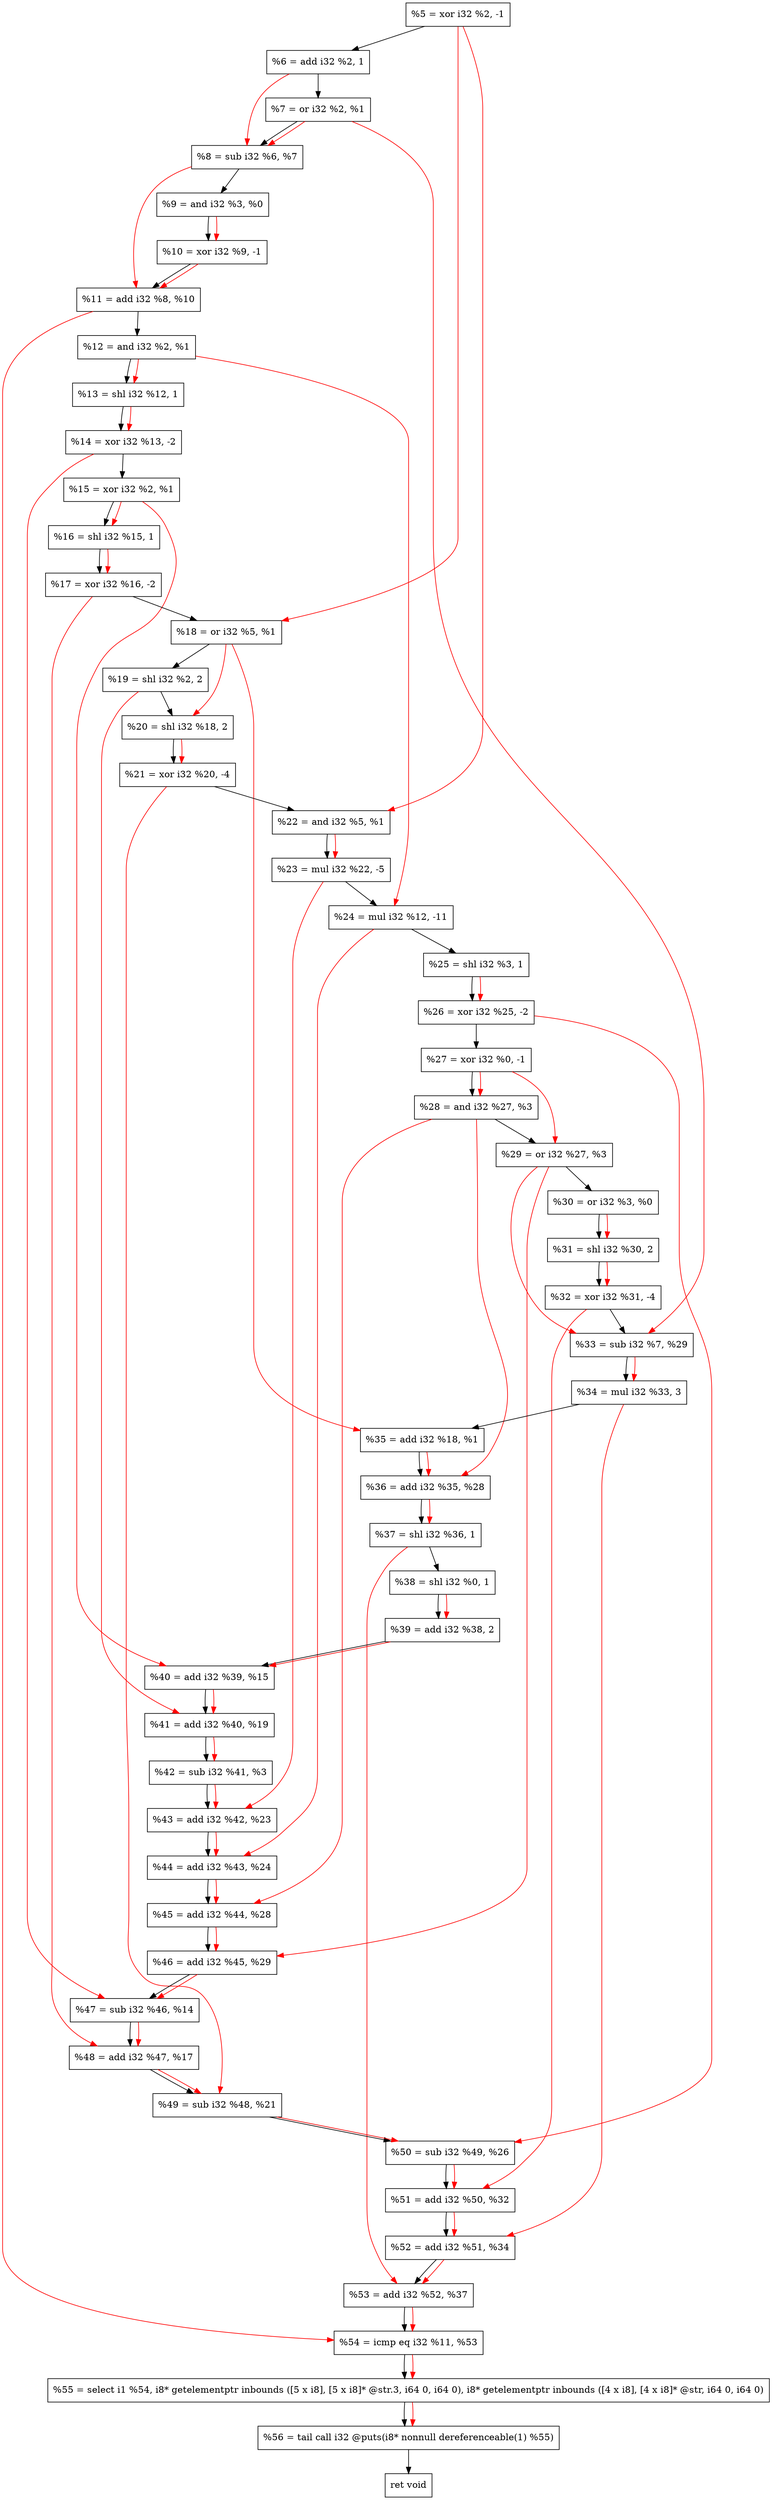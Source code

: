 digraph "DFG for'crackme' function" {
	Node0x1436d90[shape=record, label="  %5 = xor i32 %2, -1"];
	Node0x1436e30[shape=record, label="  %6 = add i32 %2, 1"];
	Node0x1436ea0[shape=record, label="  %7 = or i32 %2, %1"];
	Node0x1436f10[shape=record, label="  %8 = sub i32 %6, %7"];
	Node0x1436f80[shape=record, label="  %9 = and i32 %3, %0"];
	Node0x1436ff0[shape=record, label="  %10 = xor i32 %9, -1"];
	Node0x1437060[shape=record, label="  %11 = add i32 %8, %10"];
	Node0x14370d0[shape=record, label="  %12 = and i32 %2, %1"];
	Node0x1437140[shape=record, label="  %13 = shl i32 %12, 1"];
	Node0x14371e0[shape=record, label="  %14 = xor i32 %13, -2"];
	Node0x1437250[shape=record, label="  %15 = xor i32 %2, %1"];
	Node0x14372c0[shape=record, label="  %16 = shl i32 %15, 1"];
	Node0x1437330[shape=record, label="  %17 = xor i32 %16, -2"];
	Node0x14373a0[shape=record, label="  %18 = or i32 %5, %1"];
	Node0x1437440[shape=record, label="  %19 = shl i32 %2, 2"];
	Node0x14374b0[shape=record, label="  %20 = shl i32 %18, 2"];
	Node0x1437550[shape=record, label="  %21 = xor i32 %20, -4"];
	Node0x14375c0[shape=record, label="  %22 = and i32 %5, %1"];
	Node0x1437660[shape=record, label="  %23 = mul i32 %22, -5"];
	Node0x1437700[shape=record, label="  %24 = mul i32 %12, -11"];
	Node0x1437770[shape=record, label="  %25 = shl i32 %3, 1"];
	Node0x14377e0[shape=record, label="  %26 = xor i32 %25, -2"];
	Node0x1437850[shape=record, label="  %27 = xor i32 %0, -1"];
	Node0x14378c0[shape=record, label="  %28 = and i32 %27, %3"];
	Node0x1437930[shape=record, label="  %29 = or i32 %27, %3"];
	Node0x14379a0[shape=record, label="  %30 = or i32 %3, %0"];
	Node0x1437a10[shape=record, label="  %31 = shl i32 %30, 2"];
	Node0x1437a80[shape=record, label="  %32 = xor i32 %31, -4"];
	Node0x1437d00[shape=record, label="  %33 = sub i32 %7, %29"];
	Node0x1437da0[shape=record, label="  %34 = mul i32 %33, 3"];
	Node0x1437e10[shape=record, label="  %35 = add i32 %18, %1"];
	Node0x1437e80[shape=record, label="  %36 = add i32 %35, %28"];
	Node0x1437ef0[shape=record, label="  %37 = shl i32 %36, 1"];
	Node0x1437f60[shape=record, label="  %38 = shl i32 %0, 1"];
	Node0x1437fd0[shape=record, label="  %39 = add i32 %38, 2"];
	Node0x1438040[shape=record, label="  %40 = add i32 %39, %15"];
	Node0x14380b0[shape=record, label="  %41 = add i32 %40, %19"];
	Node0x1438120[shape=record, label="  %42 = sub i32 %41, %3"];
	Node0x1438190[shape=record, label="  %43 = add i32 %42, %23"];
	Node0x1438200[shape=record, label="  %44 = add i32 %43, %24"];
	Node0x1438270[shape=record, label="  %45 = add i32 %44, %28"];
	Node0x14382e0[shape=record, label="  %46 = add i32 %45, %29"];
	Node0x1438350[shape=record, label="  %47 = sub i32 %46, %14"];
	Node0x14383c0[shape=record, label="  %48 = add i32 %47, %17"];
	Node0x1438430[shape=record, label="  %49 = sub i32 %48, %21"];
	Node0x14384a0[shape=record, label="  %50 = sub i32 %49, %26"];
	Node0x1438510[shape=record, label="  %51 = add i32 %50, %32"];
	Node0x1438580[shape=record, label="  %52 = add i32 %51, %34"];
	Node0x14385f0[shape=record, label="  %53 = add i32 %52, %37"];
	Node0x1438660[shape=record, label="  %54 = icmp eq i32 %11, %53"];
	Node0x13d7268[shape=record, label="  %55 = select i1 %54, i8* getelementptr inbounds ([5 x i8], [5 x i8]* @str.3, i64 0, i64 0), i8* getelementptr inbounds ([4 x i8], [4 x i8]* @str, i64 0, i64 0)"];
	Node0x1438b00[shape=record, label="  %56 = tail call i32 @puts(i8* nonnull dereferenceable(1) %55)"];
	Node0x1438b50[shape=record, label="  ret void"];
	Node0x1436d90 -> Node0x1436e30;
	Node0x1436e30 -> Node0x1436ea0;
	Node0x1436ea0 -> Node0x1436f10;
	Node0x1436f10 -> Node0x1436f80;
	Node0x1436f80 -> Node0x1436ff0;
	Node0x1436ff0 -> Node0x1437060;
	Node0x1437060 -> Node0x14370d0;
	Node0x14370d0 -> Node0x1437140;
	Node0x1437140 -> Node0x14371e0;
	Node0x14371e0 -> Node0x1437250;
	Node0x1437250 -> Node0x14372c0;
	Node0x14372c0 -> Node0x1437330;
	Node0x1437330 -> Node0x14373a0;
	Node0x14373a0 -> Node0x1437440;
	Node0x1437440 -> Node0x14374b0;
	Node0x14374b0 -> Node0x1437550;
	Node0x1437550 -> Node0x14375c0;
	Node0x14375c0 -> Node0x1437660;
	Node0x1437660 -> Node0x1437700;
	Node0x1437700 -> Node0x1437770;
	Node0x1437770 -> Node0x14377e0;
	Node0x14377e0 -> Node0x1437850;
	Node0x1437850 -> Node0x14378c0;
	Node0x14378c0 -> Node0x1437930;
	Node0x1437930 -> Node0x14379a0;
	Node0x14379a0 -> Node0x1437a10;
	Node0x1437a10 -> Node0x1437a80;
	Node0x1437a80 -> Node0x1437d00;
	Node0x1437d00 -> Node0x1437da0;
	Node0x1437da0 -> Node0x1437e10;
	Node0x1437e10 -> Node0x1437e80;
	Node0x1437e80 -> Node0x1437ef0;
	Node0x1437ef0 -> Node0x1437f60;
	Node0x1437f60 -> Node0x1437fd0;
	Node0x1437fd0 -> Node0x1438040;
	Node0x1438040 -> Node0x14380b0;
	Node0x14380b0 -> Node0x1438120;
	Node0x1438120 -> Node0x1438190;
	Node0x1438190 -> Node0x1438200;
	Node0x1438200 -> Node0x1438270;
	Node0x1438270 -> Node0x14382e0;
	Node0x14382e0 -> Node0x1438350;
	Node0x1438350 -> Node0x14383c0;
	Node0x14383c0 -> Node0x1438430;
	Node0x1438430 -> Node0x14384a0;
	Node0x14384a0 -> Node0x1438510;
	Node0x1438510 -> Node0x1438580;
	Node0x1438580 -> Node0x14385f0;
	Node0x14385f0 -> Node0x1438660;
	Node0x1438660 -> Node0x13d7268;
	Node0x13d7268 -> Node0x1438b00;
	Node0x1438b00 -> Node0x1438b50;
edge [color=red]
	Node0x1436e30 -> Node0x1436f10;
	Node0x1436ea0 -> Node0x1436f10;
	Node0x1436f80 -> Node0x1436ff0;
	Node0x1436f10 -> Node0x1437060;
	Node0x1436ff0 -> Node0x1437060;
	Node0x14370d0 -> Node0x1437140;
	Node0x1437140 -> Node0x14371e0;
	Node0x1437250 -> Node0x14372c0;
	Node0x14372c0 -> Node0x1437330;
	Node0x1436d90 -> Node0x14373a0;
	Node0x14373a0 -> Node0x14374b0;
	Node0x14374b0 -> Node0x1437550;
	Node0x1436d90 -> Node0x14375c0;
	Node0x14375c0 -> Node0x1437660;
	Node0x14370d0 -> Node0x1437700;
	Node0x1437770 -> Node0x14377e0;
	Node0x1437850 -> Node0x14378c0;
	Node0x1437850 -> Node0x1437930;
	Node0x14379a0 -> Node0x1437a10;
	Node0x1437a10 -> Node0x1437a80;
	Node0x1436ea0 -> Node0x1437d00;
	Node0x1437930 -> Node0x1437d00;
	Node0x1437d00 -> Node0x1437da0;
	Node0x14373a0 -> Node0x1437e10;
	Node0x1437e10 -> Node0x1437e80;
	Node0x14378c0 -> Node0x1437e80;
	Node0x1437e80 -> Node0x1437ef0;
	Node0x1437f60 -> Node0x1437fd0;
	Node0x1437fd0 -> Node0x1438040;
	Node0x1437250 -> Node0x1438040;
	Node0x1438040 -> Node0x14380b0;
	Node0x1437440 -> Node0x14380b0;
	Node0x14380b0 -> Node0x1438120;
	Node0x1438120 -> Node0x1438190;
	Node0x1437660 -> Node0x1438190;
	Node0x1438190 -> Node0x1438200;
	Node0x1437700 -> Node0x1438200;
	Node0x1438200 -> Node0x1438270;
	Node0x14378c0 -> Node0x1438270;
	Node0x1438270 -> Node0x14382e0;
	Node0x1437930 -> Node0x14382e0;
	Node0x14382e0 -> Node0x1438350;
	Node0x14371e0 -> Node0x1438350;
	Node0x1438350 -> Node0x14383c0;
	Node0x1437330 -> Node0x14383c0;
	Node0x14383c0 -> Node0x1438430;
	Node0x1437550 -> Node0x1438430;
	Node0x1438430 -> Node0x14384a0;
	Node0x14377e0 -> Node0x14384a0;
	Node0x14384a0 -> Node0x1438510;
	Node0x1437a80 -> Node0x1438510;
	Node0x1438510 -> Node0x1438580;
	Node0x1437da0 -> Node0x1438580;
	Node0x1438580 -> Node0x14385f0;
	Node0x1437ef0 -> Node0x14385f0;
	Node0x1437060 -> Node0x1438660;
	Node0x14385f0 -> Node0x1438660;
	Node0x1438660 -> Node0x13d7268;
	Node0x13d7268 -> Node0x1438b00;
}
